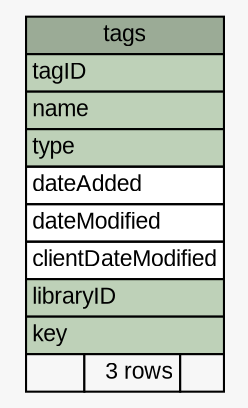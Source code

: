 // dot 2.26.3 on Windows 7 6.1
// SchemaSpy rev Unknown
digraph "tags" {
  graph [
    rankdir="RL"
    bgcolor="#f7f7f7"
    nodesep="0.18"
    ranksep="0.46"
    fontname="Arial"
    fontsize="11"
  ];
  node [
    fontname="Arial"
    fontsize="11"
    shape="plaintext"
  ];
  edge [
    arrowsize="0.8"
  ];
  "tags" [
    label=<
    <TABLE BORDER="0" CELLBORDER="1" CELLSPACING="0" BGCOLOR="#ffffff">
      <TR><TD COLSPAN="3" BGCOLOR="#9bab96" ALIGN="CENTER">tags</TD></TR>
      <TR><TD PORT="tagID" COLSPAN="3" BGCOLOR="#bed1b8" ALIGN="LEFT">tagID</TD></TR>
      <TR><TD PORT="name" COLSPAN="3" BGCOLOR="#bed1b8" ALIGN="LEFT">name</TD></TR>
      <TR><TD PORT="type" COLSPAN="3" BGCOLOR="#bed1b8" ALIGN="LEFT">type</TD></TR>
      <TR><TD PORT="dateAdded" COLSPAN="3" ALIGN="LEFT">dateAdded</TD></TR>
      <TR><TD PORT="dateModified" COLSPAN="3" ALIGN="LEFT">dateModified</TD></TR>
      <TR><TD PORT="clientDateModified" COLSPAN="3" ALIGN="LEFT">clientDateModified</TD></TR>
      <TR><TD PORT="libraryID" COLSPAN="3" BGCOLOR="#bed1b8" ALIGN="LEFT">libraryID</TD></TR>
      <TR><TD PORT="key" COLSPAN="3" BGCOLOR="#bed1b8" ALIGN="LEFT">key</TD></TR>
      <TR><TD ALIGN="LEFT" BGCOLOR="#f7f7f7">  </TD><TD ALIGN="RIGHT" BGCOLOR="#f7f7f7">3 rows</TD><TD ALIGN="RIGHT" BGCOLOR="#f7f7f7">  </TD></TR>
    </TABLE>>
    URL="tables/tags.html"
    tooltip="tags"
  ];
}
